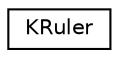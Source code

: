 digraph "Graphical Class Hierarchy"
{
  edge [fontname="Helvetica",fontsize="10",labelfontname="Helvetica",labelfontsize="10"];
  node [fontname="Helvetica",fontsize="10",shape=record];
  rankdir="LR";
  Node0 [label="KRuler",height=0.2,width=0.4,color="black", fillcolor="white", style="filled",URL="$classKRuler.html",tooltip="A ruler widget. "];
}
